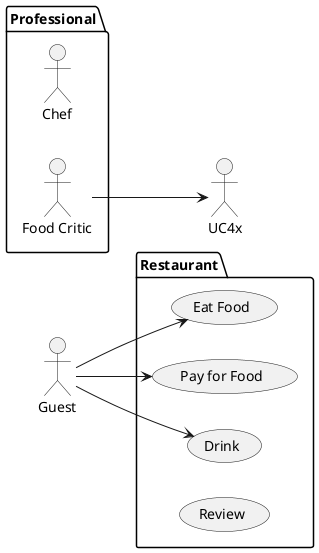 @startuml
left to right direction
actor Guest as g
package Professional {
  actor Chef as c
  actor "Food Critic" as fc
}
package Restaurant {
  usecase "Eat Food" as UC1
  usecase "Pay for Food" as UC2
  usecase "Drink" as UC3
  usecase "Review" as UC4
}
fc --> UC4x
g --> UC1
g --> UC2
g --> UC3
@enduml
